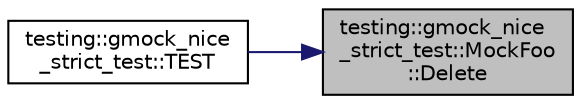 digraph "testing::gmock_nice_strict_test::MockFoo::Delete"
{
 // LATEX_PDF_SIZE
  bgcolor="transparent";
  edge [fontname="Helvetica",fontsize="10",labelfontname="Helvetica",labelfontsize="10"];
  node [fontname="Helvetica",fontsize="10",shape=record];
  rankdir="RL";
  Node1 [label="testing::gmock_nice\l_strict_test::MockFoo\l::Delete",height=0.2,width=0.4,color="black", fillcolor="grey75", style="filled", fontcolor="black",tooltip=" "];
  Node1 -> Node2 [dir="back",color="midnightblue",fontsize="10",style="solid",fontname="Helvetica"];
  Node2 [label="testing::gmock_nice\l_strict_test::TEST",height=0.2,width=0.4,color="black",URL="$namespacetesting_1_1gmock__nice__strict__test.html#a04e9402fd03549e1eda88659b6eac174",tooltip=" "];
}
